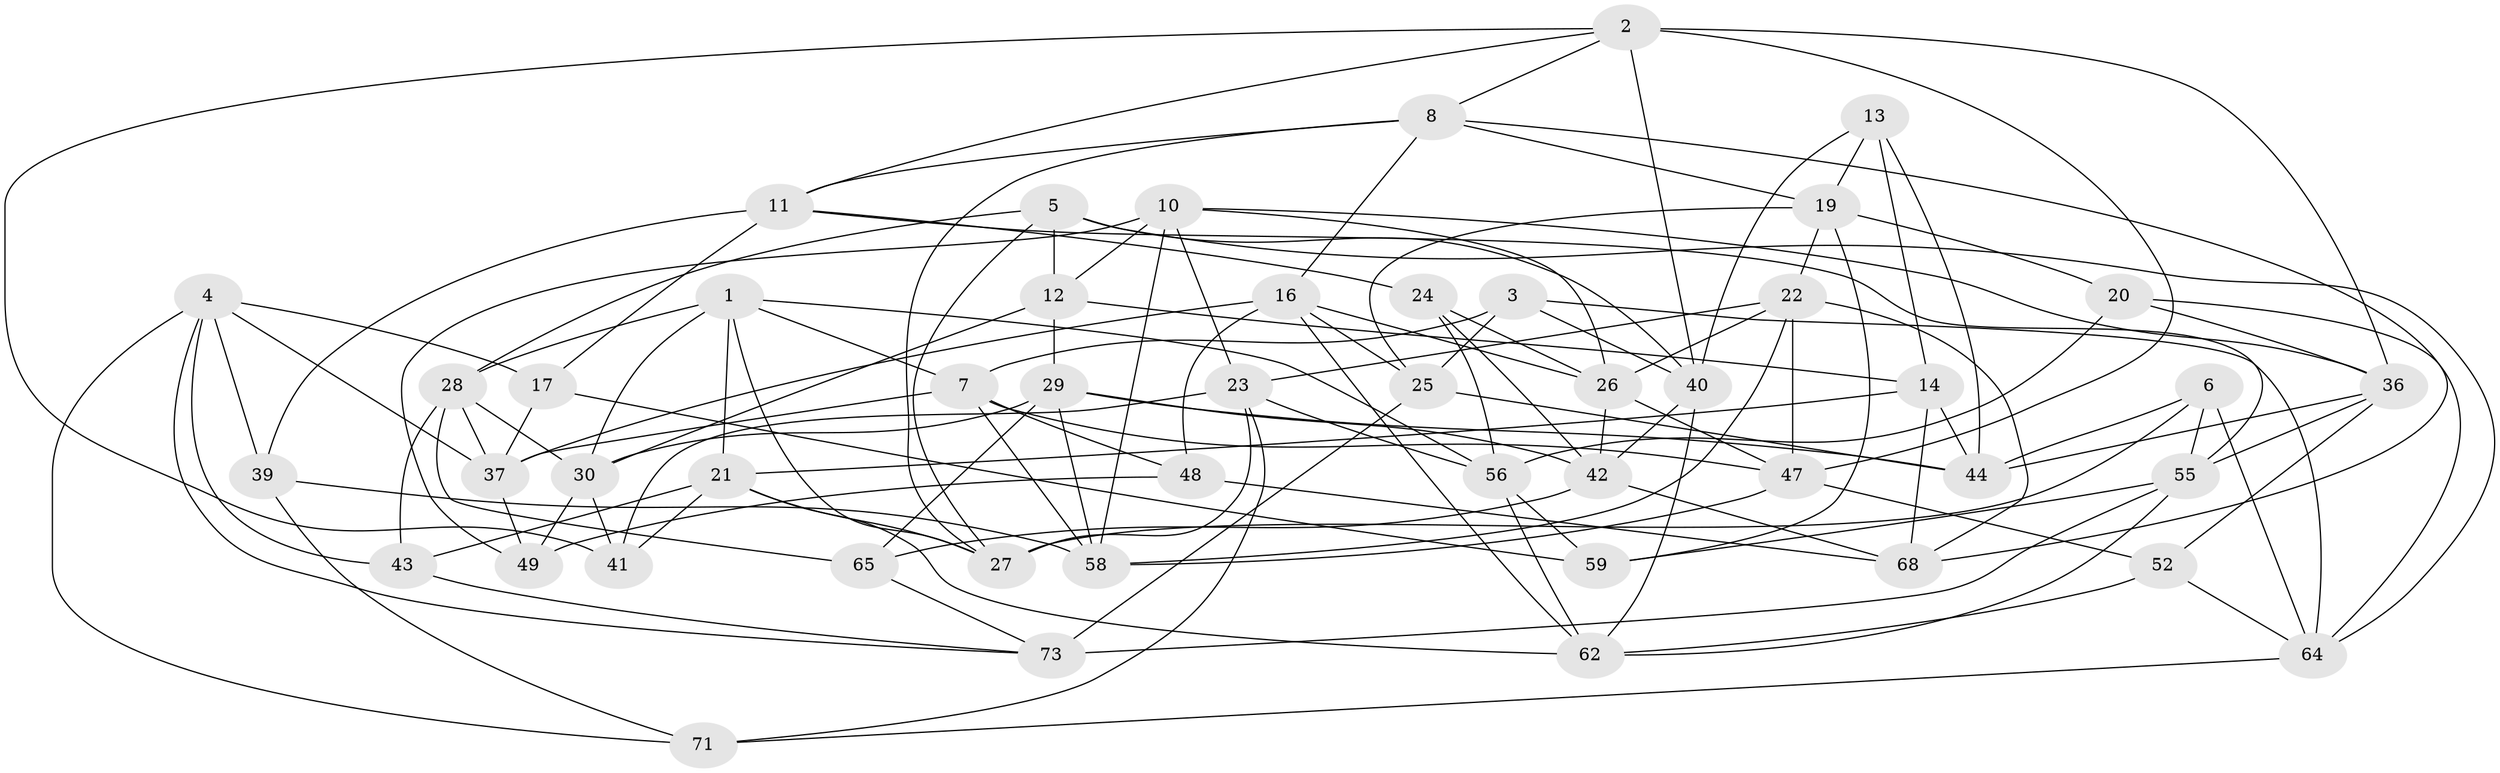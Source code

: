 // Generated by graph-tools (version 1.1) at 2025/52/02/27/25 19:52:34]
// undirected, 49 vertices, 129 edges
graph export_dot {
graph [start="1"]
  node [color=gray90,style=filled];
  1 [super="+15"];
  2 [super="+63"];
  3;
  4 [super="+32"];
  5 [super="+18"];
  6;
  7 [super="+67"];
  8 [super="+9"];
  10 [super="+50"];
  11 [super="+38"];
  12 [super="+82"];
  13;
  14 [super="+34"];
  16 [super="+35"];
  17;
  19 [super="+53"];
  20;
  21 [super="+81"];
  22 [super="+31"];
  23 [super="+33"];
  24;
  25 [super="+79"];
  26 [super="+54"];
  27 [super="+75"];
  28 [super="+80"];
  29 [super="+78"];
  30 [super="+45"];
  36 [super="+72"];
  37 [super="+51"];
  39;
  40 [super="+61"];
  41;
  42 [super="+46"];
  43;
  44 [super="+66"];
  47 [super="+57"];
  48;
  49;
  52;
  55 [super="+74"];
  56 [super="+70"];
  58 [super="+60"];
  59;
  62 [super="+69"];
  64 [super="+76"];
  65;
  68 [super="+77"];
  71;
  73 [super="+83"];
  1 -- 28;
  1 -- 7;
  1 -- 21;
  1 -- 56;
  1 -- 27;
  1 -- 30;
  2 -- 8;
  2 -- 11;
  2 -- 41;
  2 -- 47;
  2 -- 36;
  2 -- 40;
  3 -- 40;
  3 -- 25;
  3 -- 64;
  3 -- 7;
  4 -- 71;
  4 -- 73;
  4 -- 37;
  4 -- 17;
  4 -- 43;
  4 -- 39;
  5 -- 12 [weight=2];
  5 -- 64;
  5 -- 40;
  5 -- 27;
  5 -- 28;
  6 -- 64;
  6 -- 27;
  6 -- 55;
  6 -- 44;
  7 -- 48;
  7 -- 47;
  7 -- 58;
  7 -- 37;
  8 -- 27;
  8 -- 16;
  8 -- 19;
  8 -- 68;
  8 -- 11;
  10 -- 23;
  10 -- 49;
  10 -- 12;
  10 -- 26;
  10 -- 58;
  10 -- 36;
  11 -- 24;
  11 -- 55;
  11 -- 17;
  11 -- 39;
  12 -- 14;
  12 -- 29;
  12 -- 30;
  13 -- 19;
  13 -- 44;
  13 -- 14;
  13 -- 40;
  14 -- 68 [weight=2];
  14 -- 21;
  14 -- 44;
  16 -- 25;
  16 -- 37;
  16 -- 26;
  16 -- 48;
  16 -- 62;
  17 -- 37;
  17 -- 59;
  19 -- 59;
  19 -- 20;
  19 -- 22;
  19 -- 25;
  20 -- 36;
  20 -- 64;
  20 -- 56;
  21 -- 62;
  21 -- 41;
  21 -- 43;
  21 -- 27;
  22 -- 47;
  22 -- 26;
  22 -- 58;
  22 -- 23;
  22 -- 68;
  23 -- 56;
  23 -- 71;
  23 -- 41;
  23 -- 27;
  24 -- 42;
  24 -- 26;
  24 -- 56;
  25 -- 44;
  25 -- 73 [weight=2];
  26 -- 47;
  26 -- 42;
  28 -- 43;
  28 -- 65;
  28 -- 37;
  28 -- 30;
  29 -- 65;
  29 -- 30;
  29 -- 42;
  29 -- 58;
  29 -- 44;
  30 -- 49;
  30 -- 41;
  36 -- 55;
  36 -- 44;
  36 -- 52;
  37 -- 49;
  39 -- 71;
  39 -- 58;
  40 -- 42;
  40 -- 62;
  42 -- 65;
  42 -- 68;
  43 -- 73;
  47 -- 52;
  47 -- 58;
  48 -- 49;
  48 -- 68;
  52 -- 62;
  52 -- 64;
  55 -- 59;
  55 -- 73;
  55 -- 62;
  56 -- 59;
  56 -- 62;
  64 -- 71;
  65 -- 73;
}
